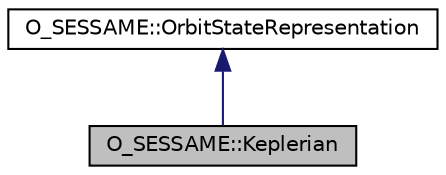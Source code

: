digraph "O_SESSAME::Keplerian"
{
 // LATEX_PDF_SIZE
  edge [fontname="Helvetica",fontsize="10",labelfontname="Helvetica",labelfontsize="10"];
  node [fontname="Helvetica",fontsize="10",shape=record];
  Node1 [label="O_SESSAME::Keplerian",height=0.2,width=0.4,color="black", fillcolor="grey75", style="filled", fontcolor="black",tooltip="Keplerian orbital element representation of the orbital position."];
  Node2 -> Node1 [dir="back",color="midnightblue",fontsize="10",style="solid",fontname="Helvetica"];
  Node2 [label="O_SESSAME::OrbitStateRepresentation",height=0.2,width=0.4,color="black", fillcolor="white", style="filled",URL="$classO__SESSAME_1_1OrbitStateRepresentation.html",tooltip="Abstract base type of the orbit state representation."];
}
